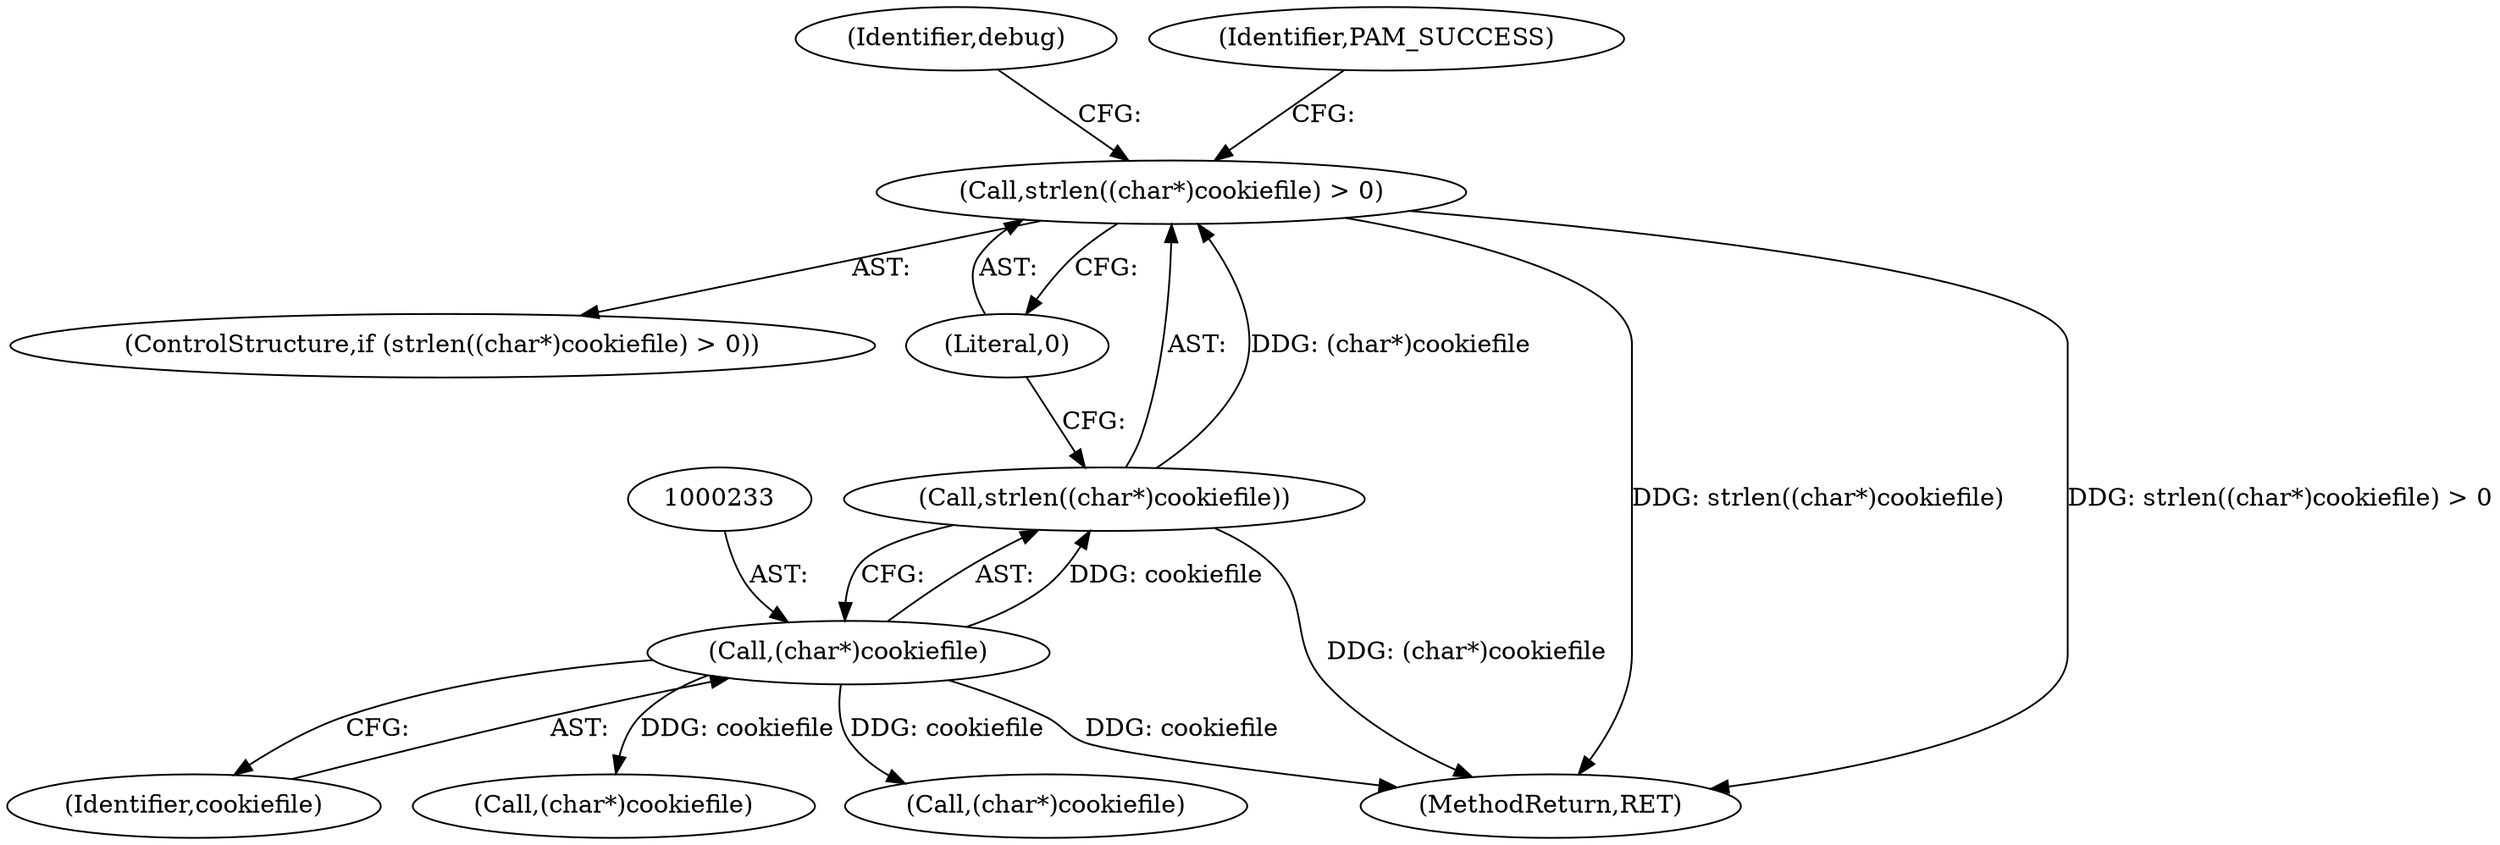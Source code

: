 digraph "1_altlinux_05dafc06cd3dfeb7c4b24942e4e1ae33ff75a123@API" {
"1000230" [label="(Call,strlen((char*)cookiefile) > 0)"];
"1000231" [label="(Call,strlen((char*)cookiefile))"];
"1000232" [label="(Call,(char*)cookiefile)"];
"1000230" [label="(Call,strlen((char*)cookiefile) > 0)"];
"1000238" [label="(Identifier,debug)"];
"1000268" [label="(Identifier,PAM_SUCCESS)"];
"1000229" [label="(ControlStructure,if (strlen((char*)cookiefile) > 0))"];
"1000231" [label="(Call,strlen((char*)cookiefile))"];
"1000234" [label="(Identifier,cookiefile)"];
"1000235" [label="(Literal,0)"];
"1000232" [label="(Call,(char*)cookiefile)"];
"1000269" [label="(MethodReturn,RET)"];
"1000244" [label="(Call,(char*)cookiefile)"];
"1000254" [label="(Call,(char*)cookiefile)"];
"1000230" -> "1000229"  [label="AST: "];
"1000230" -> "1000235"  [label="CFG: "];
"1000231" -> "1000230"  [label="AST: "];
"1000235" -> "1000230"  [label="AST: "];
"1000238" -> "1000230"  [label="CFG: "];
"1000268" -> "1000230"  [label="CFG: "];
"1000230" -> "1000269"  [label="DDG: strlen((char*)cookiefile)"];
"1000230" -> "1000269"  [label="DDG: strlen((char*)cookiefile) > 0"];
"1000231" -> "1000230"  [label="DDG: (char*)cookiefile"];
"1000231" -> "1000232"  [label="CFG: "];
"1000232" -> "1000231"  [label="AST: "];
"1000235" -> "1000231"  [label="CFG: "];
"1000231" -> "1000269"  [label="DDG: (char*)cookiefile"];
"1000232" -> "1000231"  [label="DDG: cookiefile"];
"1000232" -> "1000234"  [label="CFG: "];
"1000233" -> "1000232"  [label="AST: "];
"1000234" -> "1000232"  [label="AST: "];
"1000232" -> "1000269"  [label="DDG: cookiefile"];
"1000232" -> "1000244"  [label="DDG: cookiefile"];
"1000232" -> "1000254"  [label="DDG: cookiefile"];
}

